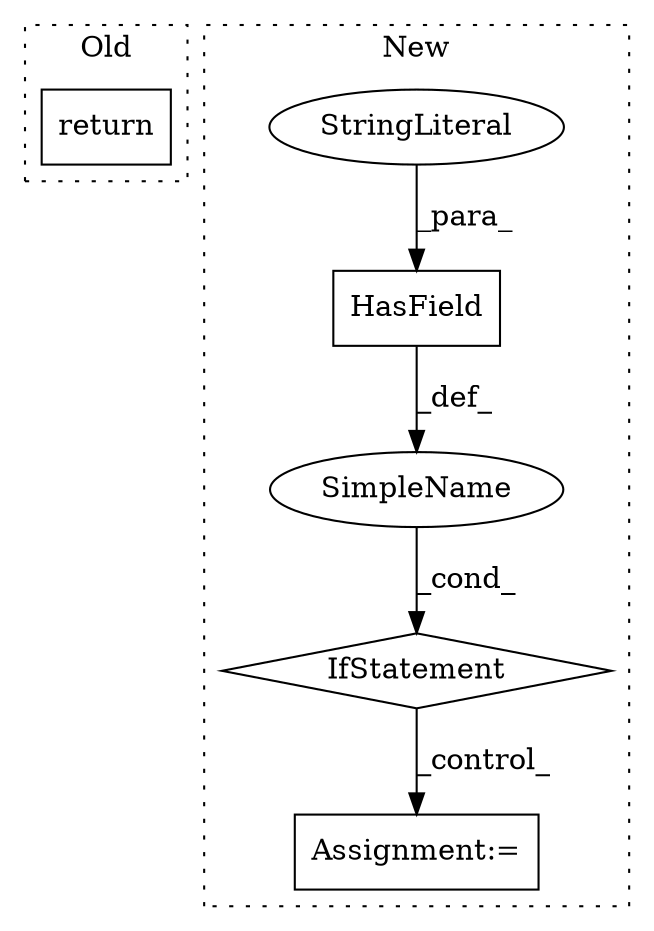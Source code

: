 digraph G {
subgraph cluster0 {
1 [label="return" a="41" s="1179" l="7" shape="box"];
label = "Old";
style="dotted";
}
subgraph cluster1 {
2 [label="HasField" a="32" s="1438,1463" l="9,1" shape="box"];
3 [label="IfStatement" a="25" s="1414,1464" l="4,2" shape="diamond"];
4 [label="StringLiteral" a="45" s="1447" l="16" shape="ellipse"];
5 [label="SimpleName" a="42" s="" l="" shape="ellipse"];
6 [label="Assignment:=" a="7" s="1496" l="1" shape="box"];
label = "New";
style="dotted";
}
2 -> 5 [label="_def_"];
3 -> 6 [label="_control_"];
4 -> 2 [label="_para_"];
5 -> 3 [label="_cond_"];
}